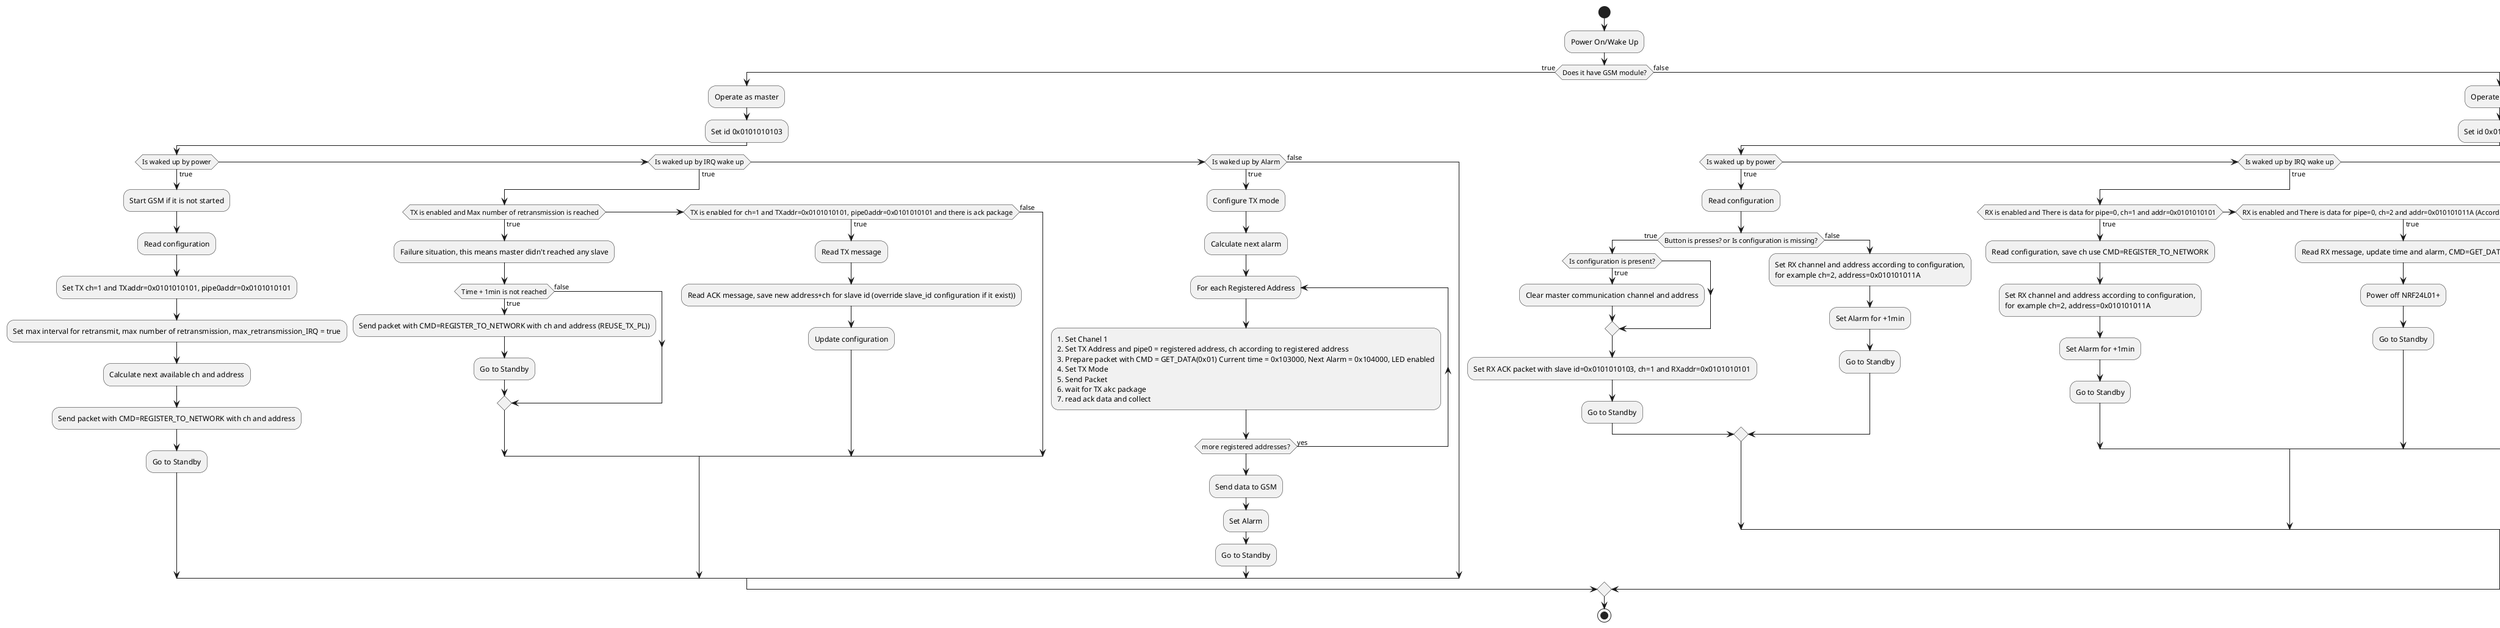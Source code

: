 @startuml
'https://plantuml.com/activity-diagram-beta

start
:Power On/Wake Up;

if (Does it have GSM module?) then (true)
    :Operate as master;
    :Set id 0x0101010103;
    if (Is waked up by power) then (true)
        :Start GSM if it is not started;
        :Read configuration;
        :Set TX ch=1 and TXaddr=0x0101010101, pipe0addr=0x0101010101;
        :Set max interval for retransmit, max number of retransmission, max_retransmission_IRQ = true;
        :Calculate next available ch and address;
        :Send packet with CMD=REGISTER_TO_NETWORK with ch and address;
        :Go to Standby;

    elseif (Is waked up by IRQ wake up) then (true)
        if (TX is enabled and Max number of retransmission is reached) then (true)
            :Failure situation, this means master didn't reached any slave;
            if (Time + 1min is not reached) then (true)
                :Send packet with CMD=REGISTER_TO_NETWORK with ch and address (REUSE_TX_PL));
                :Go to Standby;
            else (false)
            endif
        elseif (TX is enabled for ch=1 and TXaddr=0x0101010101, pipe0addr=0x0101010101 and there is ack package) then (true)
            :Read TX message;
            :Read ACK message, save new address+ch for slave id (override slave_id configuration if it exist));
            :Update configuration;
        else (false)
        endif
    elseif (Is waked up by Alarm) then (true)
        :Configure TX mode;
        :Calculate next alarm;
        repeat :For each Registered Address;
            :1. Set Chanel 1
            2. Set TX Address and pipe0 = registered address, ch according to registered address
            3. Prepare packet with CMD = GET_DATA(0x01) Current time = 0x103000, Next Alarm = 0x104000, LED enabled
            4. Set TX Mode
            5. Send Packet
            6. wait for TX akc package
            7. read ack data and collect;
        repeat while (more registered addresses?) is (yes)
        :Send data to GSM;
        :Set Alarm;
        :Go to Standby;
    else (false)
    endif
else (false)
    :Operate as slave;
    :Set id 0x0101010103;
    if (Is waked up by power) then (true)
        :Read configuration;
        if (Button is presses? or Is configuration is missing?) then (true)
            if (Is configuration is present?) then (true)
            :Clear master communication channel and address;
            else
            endif
            :Set RX ACK packet with slave id=0x0101010103, ch=1 and RXaddr=0x0101010101;
            :Go to Standby;
        else (false)
            :Set RX channel and address according to configuration,
            for example ch=2, address=0x010101011A;
            :Set Alarm for +1min;
            :Go to Standby;
        endif
    elseif (Is waked up by IRQ wake up) then (true)
        if (RX is enabled and There is data for pipe=0, ch=1 and addr=0x0101010101) then (true)
            :Read configuration, save ch use CMD=REGISTER_TO_NETWORK;
            :Set RX channel and address according to configuration,
            for example ch=2, address=0x010101011A;
            :Set Alarm for +1min;
            :Go to Standby;
        elseif (RX is enabled and There is data for pipe=0, ch=2 and addr=0x010101011A (According to configuration)) then (true)
            :Read RX message, update time and alarm, CMD=GET_DATA;
            :Power off NRF24L01+;
            :Go to Standby;
        else (false)
        endif
    elseif (Is waked up by Alarm) then (true)
        if (RX is enabled for pipe=0, ch=1 and addr=0x0101010101) then (true)
            :Failure situation, this means master didn't transmit TX packet with REGISTER_TO_NETWORK CMD;
            :Blink LED 4 times;
            :Do not change RX settings;
            :Set Alarm for +1min;
            :Go to Standby;
        elseif (RX is enabled for pipe=0, ch=2 and addr=0x0101010103 (According to configuration)) then (true)
            :Failure situation, this means master didn't transmit TX packet with GET_DATA CMD;
            :Blink LED 3 times;
            :Do not change RX settings;
            :Set Alarm for +1min;
            :Go to Standby;
         elseif (NRF24L01+ is power down) then (true)
            :Read sensors data;
            :Prepare ACK package;
            :Set RX channel according to configuration and id of slave,
            for example ch=2, address=0x0101010103;
            :Set Alarm for +1min;
            :Go to Standby;
        else (false)
        endif
    else (false)
    endif
endif
stop

@enduml
